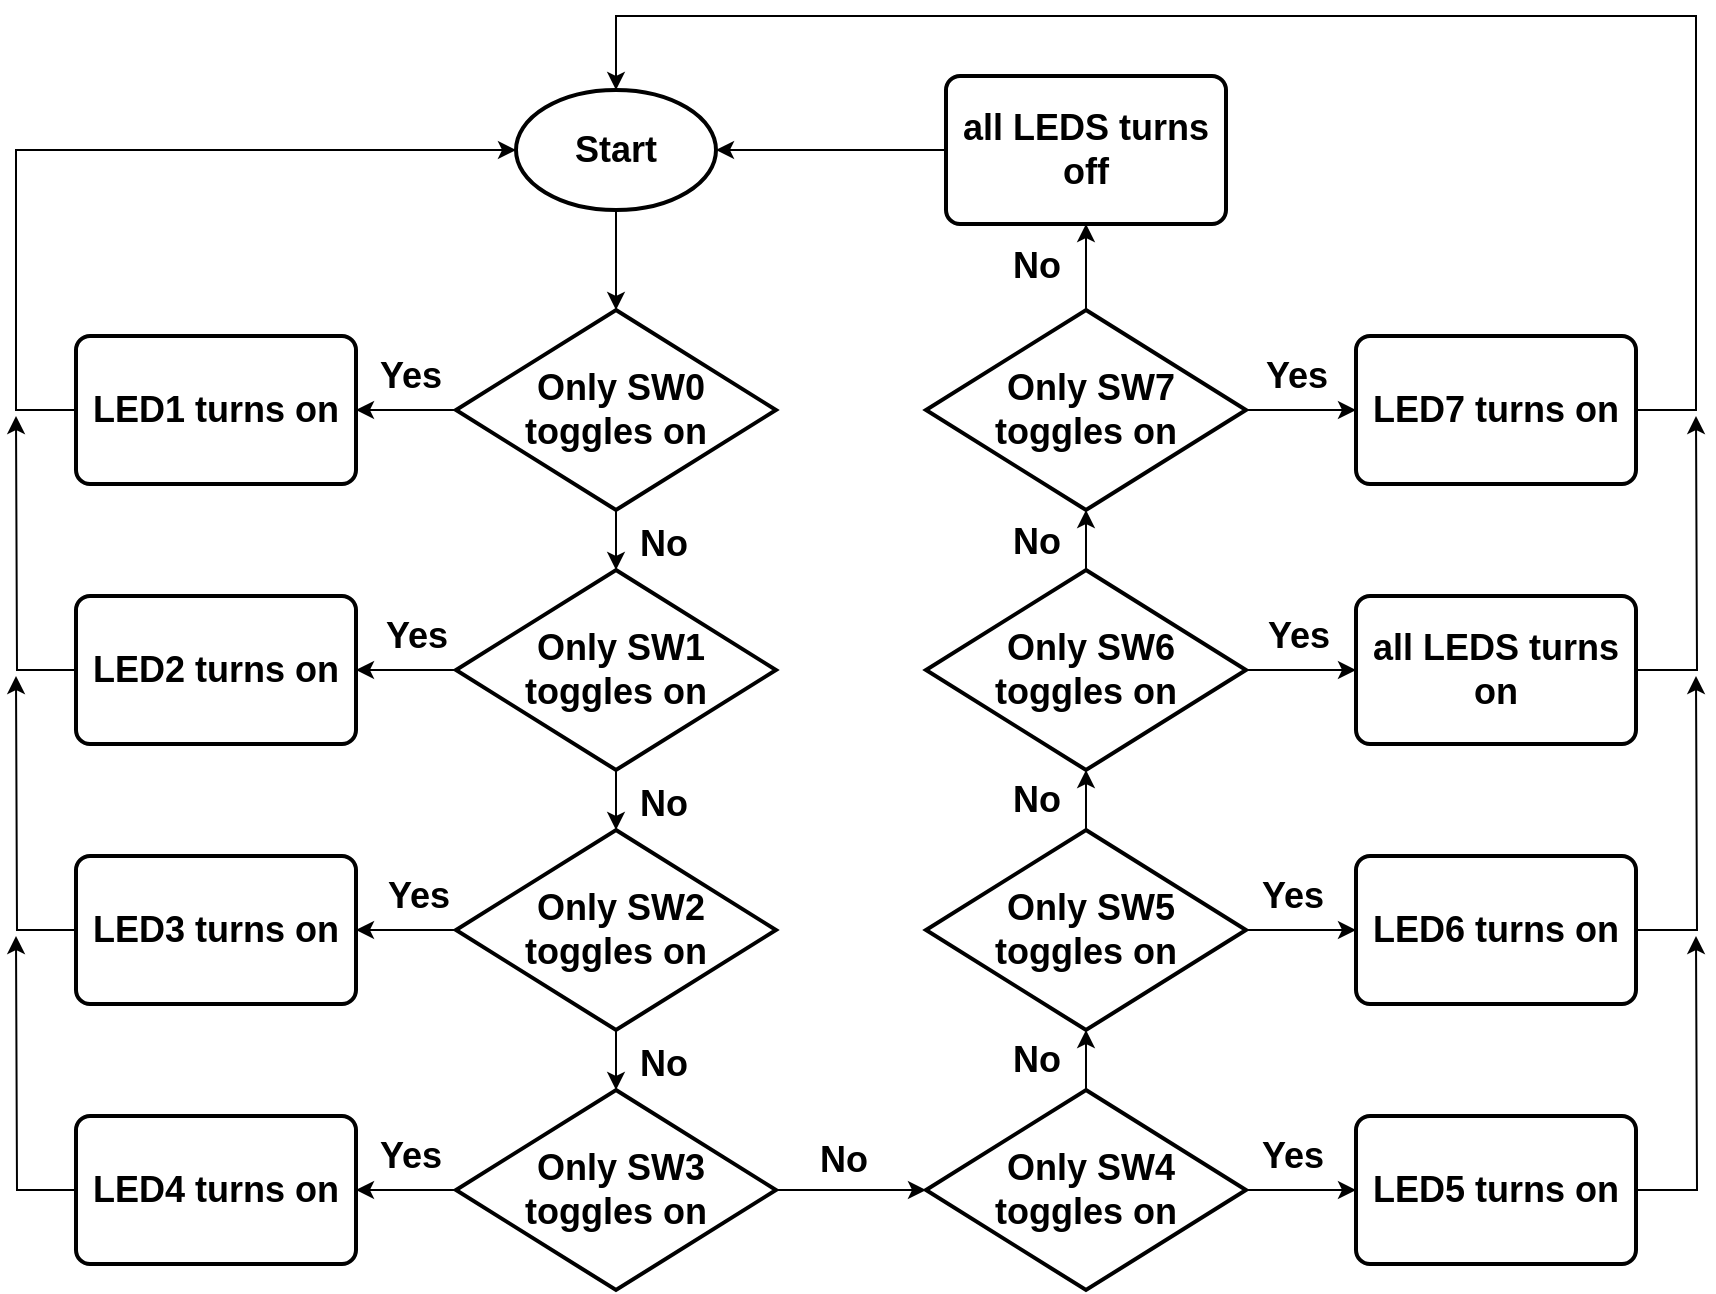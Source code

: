 <mxfile version="24.3.1" type="github" pages="3">
  <diagram name="task1" id="zDjTS899pgeco_TXHuRO">
    <mxGraphModel dx="2163" dy="653" grid="1" gridSize="10" guides="1" tooltips="1" connect="1" arrows="1" fold="1" page="1" pageScale="1" pageWidth="850" pageHeight="1100" math="0" shadow="0">
      <root>
        <mxCell id="0" />
        <mxCell id="1" parent="0" />
        <mxCell id="hwUipfqgp1SF-haNEHzJ-39" value="" style="rounded=0;orthogonalLoop=1;jettySize=auto;html=1;entryX=0.5;entryY=0;entryDx=0;entryDy=0;entryPerimeter=0;exitX=0.5;exitY=1;exitDx=0;exitDy=0;exitPerimeter=0;" parent="1" source="hwUipfqgp1SF-haNEHzJ-1" target="hwUipfqgp1SF-haNEHzJ-2" edge="1">
          <mxGeometry relative="1" as="geometry" />
        </mxCell>
        <mxCell id="hwUipfqgp1SF-haNEHzJ-1" value="&lt;b&gt;&lt;font style=&quot;font-size: 18px;&quot;&gt;&amp;nbsp;Only SW0 toggles on&lt;/font&gt;&lt;/b&gt;" style="strokeWidth=2;html=1;shape=mxgraph.flowchart.decision;whiteSpace=wrap;" parent="1" vertex="1">
          <mxGeometry x="222" y="160" width="160" height="100" as="geometry" />
        </mxCell>
        <mxCell id="hwUipfqgp1SF-haNEHzJ-41" value="" style="rounded=0;orthogonalLoop=1;jettySize=auto;html=1;entryX=0.5;entryY=0;entryDx=0;entryDy=0;entryPerimeter=0;exitX=0.5;exitY=1;exitDx=0;exitDy=0;exitPerimeter=0;" parent="1" source="hwUipfqgp1SF-haNEHzJ-2" target="hwUipfqgp1SF-haNEHzJ-3" edge="1">
          <mxGeometry relative="1" as="geometry" />
        </mxCell>
        <mxCell id="hwUipfqgp1SF-haNEHzJ-2" value="&lt;b&gt;&lt;font style=&quot;font-size: 18px;&quot;&gt;&amp;nbsp;Only SW1 toggles on&lt;/font&gt;&lt;/b&gt;" style="strokeWidth=2;html=1;shape=mxgraph.flowchart.decision;whiteSpace=wrap;" parent="1" vertex="1">
          <mxGeometry x="222" y="290" width="160" height="100" as="geometry" />
        </mxCell>
        <mxCell id="hwUipfqgp1SF-haNEHzJ-42" value="" style="rounded=0;orthogonalLoop=1;jettySize=auto;html=1;exitX=0.5;exitY=1;exitDx=0;exitDy=0;exitPerimeter=0;entryX=0.5;entryY=0;entryDx=0;entryDy=0;entryPerimeter=0;" parent="1" source="hwUipfqgp1SF-haNEHzJ-3" target="hwUipfqgp1SF-haNEHzJ-4" edge="1">
          <mxGeometry relative="1" as="geometry">
            <mxPoint x="332" y="534" as="sourcePoint" />
          </mxGeometry>
        </mxCell>
        <mxCell id="hwUipfqgp1SF-haNEHzJ-3" value="&lt;b&gt;&lt;font style=&quot;font-size: 18px;&quot;&gt;&amp;nbsp;Only SW2 toggles on&lt;/font&gt;&lt;/b&gt;" style="strokeWidth=2;html=1;shape=mxgraph.flowchart.decision;whiteSpace=wrap;" parent="1" vertex="1">
          <mxGeometry x="222" y="420" width="160" height="100" as="geometry" />
        </mxCell>
        <mxCell id="hwUipfqgp1SF-haNEHzJ-4" value="&lt;b&gt;&lt;font style=&quot;font-size: 18px;&quot;&gt;&amp;nbsp;Only SW3 toggles on&lt;/font&gt;&lt;/b&gt;" style="strokeWidth=2;html=1;shape=mxgraph.flowchart.decision;whiteSpace=wrap;" parent="1" vertex="1">
          <mxGeometry x="222" y="550" width="160" height="100" as="geometry" />
        </mxCell>
        <mxCell id="hwUipfqgp1SF-haNEHzJ-5" value="&lt;b&gt;&lt;font style=&quot;font-size: 18px;&quot;&gt;&amp;nbsp;Only SW4 toggles on&lt;/font&gt;&lt;/b&gt;" style="strokeWidth=2;html=1;shape=mxgraph.flowchart.decision;whiteSpace=wrap;" parent="1" vertex="1">
          <mxGeometry x="457" y="550" width="160" height="100" as="geometry" />
        </mxCell>
        <mxCell id="hwUipfqgp1SF-haNEHzJ-7" value="&lt;b&gt;&lt;font style=&quot;font-size: 18px;&quot;&gt;&amp;nbsp;Only SW6 toggles on&lt;/font&gt;&lt;/b&gt;" style="strokeWidth=2;html=1;shape=mxgraph.flowchart.decision;whiteSpace=wrap;" parent="1" vertex="1">
          <mxGeometry x="457" y="290" width="160" height="100" as="geometry" />
        </mxCell>
        <mxCell id="hwUipfqgp1SF-haNEHzJ-13" value="&lt;font style=&quot;font-size: 18px;&quot;&gt;&lt;b&gt;LED1 turns on&lt;/b&gt;&lt;/font&gt;" style="rounded=1;whiteSpace=wrap;html=1;absoluteArcSize=1;arcSize=14;strokeWidth=2;" parent="1" vertex="1">
          <mxGeometry x="32" y="173" width="140" height="74" as="geometry" />
        </mxCell>
        <mxCell id="hwUipfqgp1SF-haNEHzJ-14" value="&lt;font style=&quot;font-size: 18px;&quot;&gt;&lt;b&gt;LED2 turns on&lt;/b&gt;&lt;/font&gt;" style="rounded=1;whiteSpace=wrap;html=1;absoluteArcSize=1;arcSize=14;strokeWidth=2;" parent="1" vertex="1">
          <mxGeometry x="32" y="303" width="140" height="74" as="geometry" />
        </mxCell>
        <mxCell id="hwUipfqgp1SF-haNEHzJ-15" value="&lt;font style=&quot;font-size: 18px;&quot;&gt;&lt;b&gt;LED3 turns on&lt;/b&gt;&lt;/font&gt;" style="rounded=1;whiteSpace=wrap;html=1;absoluteArcSize=1;arcSize=14;strokeWidth=2;" parent="1" vertex="1">
          <mxGeometry x="32" y="433" width="140" height="74" as="geometry" />
        </mxCell>
        <mxCell id="hwUipfqgp1SF-haNEHzJ-16" value="&lt;font style=&quot;font-size: 18px;&quot;&gt;&lt;b&gt;LED4 turns on&lt;/b&gt;&lt;/font&gt;" style="rounded=1;whiteSpace=wrap;html=1;absoluteArcSize=1;arcSize=14;strokeWidth=2;" parent="1" vertex="1">
          <mxGeometry x="32" y="563" width="140" height="74" as="geometry" />
        </mxCell>
        <mxCell id="hwUipfqgp1SF-haNEHzJ-17" value="&lt;font style=&quot;font-size: 18px;&quot;&gt;&lt;b&gt;LED5 turns on&lt;/b&gt;&lt;/font&gt;" style="rounded=1;whiteSpace=wrap;html=1;absoluteArcSize=1;arcSize=14;strokeWidth=2;" parent="1" vertex="1">
          <mxGeometry x="672" y="563" width="140" height="74" as="geometry" />
        </mxCell>
        <mxCell id="hwUipfqgp1SF-haNEHzJ-18" value="&lt;font style=&quot;font-size: 18px;&quot;&gt;&lt;b&gt;LED6 turns on&lt;/b&gt;&lt;/font&gt;" style="rounded=1;whiteSpace=wrap;html=1;absoluteArcSize=1;arcSize=14;strokeWidth=2;" parent="1" vertex="1">
          <mxGeometry x="672" y="433" width="140" height="74" as="geometry" />
        </mxCell>
        <mxCell id="hwUipfqgp1SF-haNEHzJ-19" value="&lt;font style=&quot;font-size: 18px;&quot;&gt;&lt;b&gt;LED7 turns on&lt;/b&gt;&lt;/font&gt;" style="rounded=1;whiteSpace=wrap;html=1;absoluteArcSize=1;arcSize=14;strokeWidth=2;" parent="1" vertex="1">
          <mxGeometry x="672" y="173" width="140" height="74" as="geometry" />
        </mxCell>
        <mxCell id="hwUipfqgp1SF-haNEHzJ-20" value="&lt;font style=&quot;font-size: 18px;&quot;&gt;&lt;b&gt;all LEDS turns on&lt;/b&gt;&lt;/font&gt;" style="rounded=1;whiteSpace=wrap;html=1;absoluteArcSize=1;arcSize=14;strokeWidth=2;" parent="1" vertex="1">
          <mxGeometry x="672" y="303" width="140" height="74" as="geometry" />
        </mxCell>
        <mxCell id="hwUipfqgp1SF-haNEHzJ-21" value="&lt;font style=&quot;font-size: 18px;&quot;&gt;&lt;b&gt;all LEDS turns off&lt;/b&gt;&lt;/font&gt;" style="rounded=1;whiteSpace=wrap;html=1;absoluteArcSize=1;arcSize=14;strokeWidth=2;" parent="1" vertex="1">
          <mxGeometry x="467" y="43" width="140" height="74" as="geometry" />
        </mxCell>
        <mxCell id="hwUipfqgp1SF-haNEHzJ-23" value="&lt;b&gt;&lt;font style=&quot;font-size: 18px;&quot;&gt;Start&lt;/font&gt;&lt;/b&gt;" style="strokeWidth=2;html=1;shape=mxgraph.flowchart.start_1;whiteSpace=wrap;" parent="1" vertex="1">
          <mxGeometry x="252" y="50" width="100" height="60" as="geometry" />
        </mxCell>
        <mxCell id="hwUipfqgp1SF-haNEHzJ-51" value="&lt;b style=&quot;forced-color-adjust: none; color: rgb(0, 0, 0); font-family: Helvetica; font-size: 18px; font-style: normal; font-variant-ligatures: normal; font-variant-caps: normal; letter-spacing: normal; orphans: 2; text-align: center; text-indent: 0px; text-transform: none; widows: 2; word-spacing: 0px; -webkit-text-stroke-width: 0px; white-space: nowrap; background-color: rgb(255, 255, 255); text-decoration-thickness: initial; text-decoration-style: initial; text-decoration-color: initial;&quot;&gt;No&lt;/b&gt;" style="text;whiteSpace=wrap;html=1;" parent="1" vertex="1">
          <mxGeometry x="402" y="568" width="30" height="30" as="geometry" />
        </mxCell>
        <mxCell id="hwUipfqgp1SF-haNEHzJ-52" value="&lt;b style=&quot;forced-color-adjust: none; color: rgb(0, 0, 0); font-family: Helvetica; font-size: 18px; font-style: normal; font-variant-ligatures: normal; font-variant-caps: normal; letter-spacing: normal; orphans: 2; text-align: center; text-indent: 0px; text-transform: none; widows: 2; word-spacing: 0px; -webkit-text-stroke-width: 0px; white-space: nowrap; background-color: rgb(255, 255, 255); text-decoration-thickness: initial; text-decoration-style: initial; text-decoration-color: initial;&quot;&gt;No&lt;/b&gt;" style="text;whiteSpace=wrap;html=1;" parent="1" vertex="1">
          <mxGeometry x="312" y="520" width="30" height="30" as="geometry" />
        </mxCell>
        <mxCell id="hwUipfqgp1SF-haNEHzJ-53" value="&lt;b style=&quot;forced-color-adjust: none; color: rgb(0, 0, 0); font-family: Helvetica; font-size: 18px; font-style: normal; font-variant-ligatures: normal; font-variant-caps: normal; letter-spacing: normal; orphans: 2; text-align: center; text-indent: 0px; text-transform: none; widows: 2; word-spacing: 0px; -webkit-text-stroke-width: 0px; white-space: nowrap; background-color: rgb(255, 255, 255); text-decoration-thickness: initial; text-decoration-style: initial; text-decoration-color: initial;&quot;&gt;No&lt;/b&gt;" style="text;whiteSpace=wrap;html=1;" parent="1" vertex="1">
          <mxGeometry x="312" y="390" width="30" height="30" as="geometry" />
        </mxCell>
        <mxCell id="hwUipfqgp1SF-haNEHzJ-54" value="&lt;b style=&quot;forced-color-adjust: none; color: rgb(0, 0, 0); font-family: Helvetica; font-size: 18px; font-style: normal; font-variant-ligatures: normal; font-variant-caps: normal; letter-spacing: normal; orphans: 2; text-align: center; text-indent: 0px; text-transform: none; widows: 2; word-spacing: 0px; -webkit-text-stroke-width: 0px; white-space: nowrap; background-color: rgb(255, 255, 255); text-decoration-thickness: initial; text-decoration-style: initial; text-decoration-color: initial;&quot;&gt;No&lt;/b&gt;" style="text;whiteSpace=wrap;html=1;" parent="1" vertex="1">
          <mxGeometry x="312" y="260" width="30" height="30" as="geometry" />
        </mxCell>
        <mxCell id="hwUipfqgp1SF-haNEHzJ-6" value="&lt;b&gt;&lt;font style=&quot;font-size: 18px;&quot;&gt;&amp;nbsp;Only SW5 toggles on&lt;/font&gt;&lt;/b&gt;" style="strokeWidth=2;html=1;shape=mxgraph.flowchart.decision;whiteSpace=wrap;" parent="1" vertex="1">
          <mxGeometry x="457" y="420" width="160" height="100" as="geometry" />
        </mxCell>
        <mxCell id="hwUipfqgp1SF-haNEHzJ-8" value="&lt;b&gt;&lt;font style=&quot;font-size: 18px;&quot;&gt;&amp;nbsp;Only SW7 toggles on&lt;/font&gt;&lt;/b&gt;" style="strokeWidth=2;html=1;shape=mxgraph.flowchart.decision;whiteSpace=wrap;" parent="1" vertex="1">
          <mxGeometry x="457" y="160" width="160" height="100" as="geometry" />
        </mxCell>
        <mxCell id="C5vwoiAINorlcNLOJu8S-5" value="" style="endArrow=classic;html=1;rounded=0;exitX=1;exitY=0.5;exitDx=0;exitDy=0;exitPerimeter=0;entryX=0;entryY=0.5;entryDx=0;entryDy=0;entryPerimeter=0;" edge="1" parent="1" source="hwUipfqgp1SF-haNEHzJ-4" target="hwUipfqgp1SF-haNEHzJ-5">
          <mxGeometry width="50" height="50" relative="1" as="geometry">
            <mxPoint x="312" y="393" as="sourcePoint" />
            <mxPoint x="362" y="343" as="targetPoint" />
          </mxGeometry>
        </mxCell>
        <mxCell id="C5vwoiAINorlcNLOJu8S-6" value="" style="endArrow=classic;html=1;rounded=0;entryX=1;entryY=0.5;entryDx=0;entryDy=0;exitX=0;exitY=0.5;exitDx=0;exitDy=0;exitPerimeter=0;" edge="1" parent="1" source="hwUipfqgp1SF-haNEHzJ-1" target="hwUipfqgp1SF-haNEHzJ-13">
          <mxGeometry width="50" height="50" relative="1" as="geometry">
            <mxPoint x="312" y="363" as="sourcePoint" />
            <mxPoint x="362" y="313" as="targetPoint" />
          </mxGeometry>
        </mxCell>
        <mxCell id="C5vwoiAINorlcNLOJu8S-7" value="&lt;b&gt;&lt;font style=&quot;font-size: 18px;&quot;&gt;Yes&lt;/font&gt;&lt;/b&gt;" style="edgeLabel;html=1;align=center;verticalAlign=middle;resizable=0;points=[];" vertex="1" connectable="0" parent="C5vwoiAINorlcNLOJu8S-6">
          <mxGeometry x="0.04" y="1" relative="1" as="geometry">
            <mxPoint x="3" y="-18" as="offset" />
          </mxGeometry>
        </mxCell>
        <mxCell id="C5vwoiAINorlcNLOJu8S-8" value="" style="endArrow=classic;html=1;rounded=0;entryX=1;entryY=0.5;entryDx=0;entryDy=0;exitX=0;exitY=0.5;exitDx=0;exitDy=0;exitPerimeter=0;" edge="1" parent="1" source="hwUipfqgp1SF-haNEHzJ-2" target="hwUipfqgp1SF-haNEHzJ-14">
          <mxGeometry width="50" height="50" relative="1" as="geometry">
            <mxPoint x="312" y="363" as="sourcePoint" />
            <mxPoint x="362" y="313" as="targetPoint" />
          </mxGeometry>
        </mxCell>
        <mxCell id="C5vwoiAINorlcNLOJu8S-10" value="&lt;b&gt;&lt;font style=&quot;font-size: 18px;&quot;&gt;Yes&lt;/font&gt;&lt;/b&gt;" style="edgeLabel;html=1;align=center;verticalAlign=middle;resizable=0;points=[];" vertex="1" connectable="0" parent="C5vwoiAINorlcNLOJu8S-8">
          <mxGeometry x="-0.36" y="-3" relative="1" as="geometry">
            <mxPoint x="-4" y="-14" as="offset" />
          </mxGeometry>
        </mxCell>
        <mxCell id="C5vwoiAINorlcNLOJu8S-11" value="" style="endArrow=classic;html=1;rounded=0;exitX=0;exitY=0.5;exitDx=0;exitDy=0;exitPerimeter=0;entryX=1;entryY=0.5;entryDx=0;entryDy=0;" edge="1" parent="1" source="hwUipfqgp1SF-haNEHzJ-3" target="hwUipfqgp1SF-haNEHzJ-15">
          <mxGeometry width="50" height="50" relative="1" as="geometry">
            <mxPoint x="312" y="353" as="sourcePoint" />
            <mxPoint x="362" y="303" as="targetPoint" />
          </mxGeometry>
        </mxCell>
        <mxCell id="C5vwoiAINorlcNLOJu8S-12" value="&lt;b&gt;&lt;font style=&quot;font-size: 18px;&quot;&gt;Yes&lt;/font&gt;&lt;/b&gt;" style="edgeLabel;html=1;align=center;verticalAlign=middle;resizable=0;points=[];" vertex="1" connectable="0" parent="C5vwoiAINorlcNLOJu8S-11">
          <mxGeometry x="-0.06" y="-2" relative="1" as="geometry">
            <mxPoint x="4" y="-15" as="offset" />
          </mxGeometry>
        </mxCell>
        <mxCell id="C5vwoiAINorlcNLOJu8S-13" value="" style="endArrow=classic;html=1;rounded=0;exitX=0;exitY=0.5;exitDx=0;exitDy=0;exitPerimeter=0;entryX=1;entryY=0.5;entryDx=0;entryDy=0;" edge="1" parent="1" source="hwUipfqgp1SF-haNEHzJ-4" target="hwUipfqgp1SF-haNEHzJ-16">
          <mxGeometry width="50" height="50" relative="1" as="geometry">
            <mxPoint x="312" y="403" as="sourcePoint" />
            <mxPoint x="362" y="353" as="targetPoint" />
          </mxGeometry>
        </mxCell>
        <mxCell id="C5vwoiAINorlcNLOJu8S-14" value="&lt;b&gt;&lt;font style=&quot;font-size: 18px;&quot;&gt;Yes&lt;/font&gt;&lt;/b&gt;" style="edgeLabel;html=1;align=center;verticalAlign=middle;resizable=0;points=[];" vertex="1" connectable="0" parent="C5vwoiAINorlcNLOJu8S-13">
          <mxGeometry x="0.14" y="-1" relative="1" as="geometry">
            <mxPoint x="5" y="-16" as="offset" />
          </mxGeometry>
        </mxCell>
        <mxCell id="C5vwoiAINorlcNLOJu8S-15" value="" style="endArrow=classic;html=1;rounded=0;exitX=0.5;exitY=0;exitDx=0;exitDy=0;exitPerimeter=0;entryX=0.5;entryY=1;entryDx=0;entryDy=0;entryPerimeter=0;" edge="1" parent="1" source="hwUipfqgp1SF-haNEHzJ-5" target="hwUipfqgp1SF-haNEHzJ-6">
          <mxGeometry width="50" height="50" relative="1" as="geometry">
            <mxPoint x="422" y="403" as="sourcePoint" />
            <mxPoint x="362" y="343" as="targetPoint" />
          </mxGeometry>
        </mxCell>
        <mxCell id="C5vwoiAINorlcNLOJu8S-16" value="&lt;b&gt;&lt;font style=&quot;font-size: 18px;&quot;&gt;No&lt;/font&gt;&lt;/b&gt;" style="edgeLabel;html=1;align=center;verticalAlign=middle;resizable=0;points=[];" vertex="1" connectable="0" parent="C5vwoiAINorlcNLOJu8S-15">
          <mxGeometry x="-0.267" y="-1" relative="1" as="geometry">
            <mxPoint x="-26" y="-4" as="offset" />
          </mxGeometry>
        </mxCell>
        <mxCell id="C5vwoiAINorlcNLOJu8S-17" value="" style="endArrow=classic;html=1;rounded=0;exitX=0.5;exitY=0;exitDx=0;exitDy=0;exitPerimeter=0;entryX=0.5;entryY=1;entryDx=0;entryDy=0;entryPerimeter=0;" edge="1" parent="1" source="hwUipfqgp1SF-haNEHzJ-6" target="hwUipfqgp1SF-haNEHzJ-7">
          <mxGeometry width="50" height="50" relative="1" as="geometry">
            <mxPoint x="312" y="393" as="sourcePoint" />
            <mxPoint x="362" y="343" as="targetPoint" />
          </mxGeometry>
        </mxCell>
        <mxCell id="C5vwoiAINorlcNLOJu8S-19" value="&lt;b&gt;&lt;font style=&quot;font-size: 18px;&quot;&gt;No&lt;/font&gt;&lt;/b&gt;" style="edgeLabel;html=1;align=center;verticalAlign=middle;resizable=0;points=[];" vertex="1" connectable="0" parent="C5vwoiAINorlcNLOJu8S-17">
          <mxGeometry x="-0.083" relative="1" as="geometry">
            <mxPoint x="-25" y="-1" as="offset" />
          </mxGeometry>
        </mxCell>
        <mxCell id="C5vwoiAINorlcNLOJu8S-20" value="" style="endArrow=classic;html=1;rounded=0;entryX=0.5;entryY=1;entryDx=0;entryDy=0;entryPerimeter=0;exitX=0.5;exitY=0;exitDx=0;exitDy=0;exitPerimeter=0;" edge="1" parent="1" source="hwUipfqgp1SF-haNEHzJ-7" target="hwUipfqgp1SF-haNEHzJ-8">
          <mxGeometry width="50" height="50" relative="1" as="geometry">
            <mxPoint x="312" y="383" as="sourcePoint" />
            <mxPoint x="362" y="333" as="targetPoint" />
          </mxGeometry>
        </mxCell>
        <mxCell id="C5vwoiAINorlcNLOJu8S-21" value="&lt;b&gt;&lt;font style=&quot;font-size: 18px;&quot;&gt;No&lt;/font&gt;&lt;/b&gt;" style="edgeLabel;html=1;align=center;verticalAlign=middle;resizable=0;points=[];" vertex="1" connectable="0" parent="C5vwoiAINorlcNLOJu8S-20">
          <mxGeometry x="0.183" y="1" relative="1" as="geometry">
            <mxPoint x="-24" y="3" as="offset" />
          </mxGeometry>
        </mxCell>
        <mxCell id="C5vwoiAINorlcNLOJu8S-22" value="" style="endArrow=classic;html=1;rounded=0;exitX=1;exitY=0.5;exitDx=0;exitDy=0;exitPerimeter=0;entryX=0;entryY=0.5;entryDx=0;entryDy=0;" edge="1" parent="1" source="hwUipfqgp1SF-haNEHzJ-5" target="hwUipfqgp1SF-haNEHzJ-17">
          <mxGeometry width="50" height="50" relative="1" as="geometry">
            <mxPoint x="312" y="383" as="sourcePoint" />
            <mxPoint x="362" y="333" as="targetPoint" />
          </mxGeometry>
        </mxCell>
        <mxCell id="C5vwoiAINorlcNLOJu8S-23" value="&lt;b&gt;&lt;font style=&quot;font-size: 18px;&quot;&gt;Yes&lt;/font&gt;&lt;/b&gt;" style="edgeLabel;html=1;align=center;verticalAlign=middle;resizable=0;points=[];" vertex="1" connectable="0" parent="C5vwoiAINorlcNLOJu8S-22">
          <mxGeometry x="0.1" y="4" relative="1" as="geometry">
            <mxPoint x="-8" y="-13" as="offset" />
          </mxGeometry>
        </mxCell>
        <mxCell id="C5vwoiAINorlcNLOJu8S-24" value="" style="endArrow=classic;html=1;rounded=0;exitX=1;exitY=0.5;exitDx=0;exitDy=0;exitPerimeter=0;entryX=0;entryY=0.5;entryDx=0;entryDy=0;" edge="1" parent="1" source="hwUipfqgp1SF-haNEHzJ-6" target="hwUipfqgp1SF-haNEHzJ-18">
          <mxGeometry width="50" height="50" relative="1" as="geometry">
            <mxPoint x="312" y="373" as="sourcePoint" />
            <mxPoint x="362" y="323" as="targetPoint" />
          </mxGeometry>
        </mxCell>
        <mxCell id="C5vwoiAINorlcNLOJu8S-25" value="&lt;b&gt;&lt;font style=&quot;font-size: 18px;&quot;&gt;Yes&lt;/font&gt;&lt;/b&gt;" style="edgeLabel;html=1;align=center;verticalAlign=middle;resizable=0;points=[];" vertex="1" connectable="0" parent="C5vwoiAINorlcNLOJu8S-24">
          <mxGeometry x="-0.173" y="-3" relative="1" as="geometry">
            <mxPoint y="-20" as="offset" />
          </mxGeometry>
        </mxCell>
        <mxCell id="C5vwoiAINorlcNLOJu8S-27" value="" style="endArrow=classic;html=1;rounded=0;exitX=1;exitY=0.5;exitDx=0;exitDy=0;exitPerimeter=0;entryX=0;entryY=0.5;entryDx=0;entryDy=0;" edge="1" parent="1" source="hwUipfqgp1SF-haNEHzJ-7" target="hwUipfqgp1SF-haNEHzJ-20">
          <mxGeometry width="50" height="50" relative="1" as="geometry">
            <mxPoint x="312" y="373" as="sourcePoint" />
            <mxPoint x="362" y="323" as="targetPoint" />
          </mxGeometry>
        </mxCell>
        <mxCell id="C5vwoiAINorlcNLOJu8S-28" value="&lt;b&gt;&lt;font style=&quot;font-size: 18px;&quot;&gt;Yes&lt;/font&gt;&lt;/b&gt;" style="edgeLabel;html=1;align=center;verticalAlign=middle;resizable=0;points=[];" vertex="1" connectable="0" parent="C5vwoiAINorlcNLOJu8S-27">
          <mxGeometry x="-0.036" y="1" relative="1" as="geometry">
            <mxPoint x="-1" y="-16" as="offset" />
          </mxGeometry>
        </mxCell>
        <mxCell id="C5vwoiAINorlcNLOJu8S-29" value="" style="endArrow=classic;html=1;rounded=0;exitX=1;exitY=0.5;exitDx=0;exitDy=0;exitPerimeter=0;entryX=0;entryY=0.5;entryDx=0;entryDy=0;" edge="1" parent="1" source="hwUipfqgp1SF-haNEHzJ-8" target="hwUipfqgp1SF-haNEHzJ-19">
          <mxGeometry width="50" height="50" relative="1" as="geometry">
            <mxPoint x="312" y="363" as="sourcePoint" />
            <mxPoint x="362" y="313" as="targetPoint" />
          </mxGeometry>
        </mxCell>
        <mxCell id="C5vwoiAINorlcNLOJu8S-30" value="&lt;b&gt;&lt;font style=&quot;font-size: 18px;&quot;&gt;Yes&lt;/font&gt;&lt;/b&gt;" style="edgeLabel;html=1;align=center;verticalAlign=middle;resizable=0;points=[];" vertex="1" connectable="0" parent="C5vwoiAINorlcNLOJu8S-29">
          <mxGeometry x="0.054" y="-4" relative="1" as="geometry">
            <mxPoint x="-4" y="-21" as="offset" />
          </mxGeometry>
        </mxCell>
        <mxCell id="C5vwoiAINorlcNLOJu8S-31" value="" style="endArrow=classic;html=1;rounded=0;entryX=0.5;entryY=1;entryDx=0;entryDy=0;exitX=0.5;exitY=0;exitDx=0;exitDy=0;exitPerimeter=0;" edge="1" parent="1" source="hwUipfqgp1SF-haNEHzJ-8" target="hwUipfqgp1SF-haNEHzJ-21">
          <mxGeometry width="50" height="50" relative="1" as="geometry">
            <mxPoint x="312" y="363" as="sourcePoint" />
            <mxPoint x="362" y="313" as="targetPoint" />
          </mxGeometry>
        </mxCell>
        <mxCell id="XqoWGij74FyU6k6ywCr4-1" value="&lt;b&gt;&lt;font style=&quot;font-size: 18px;&quot;&gt;No&lt;/font&gt;&lt;/b&gt;" style="edgeLabel;html=1;align=center;verticalAlign=middle;resizable=0;points=[];" vertex="1" connectable="0" parent="C5vwoiAINorlcNLOJu8S-31">
          <mxGeometry x="0.023" y="3" relative="1" as="geometry">
            <mxPoint x="-22" as="offset" />
          </mxGeometry>
        </mxCell>
        <mxCell id="C5vwoiAINorlcNLOJu8S-32" value="" style="endArrow=classic;html=1;rounded=0;exitX=0.5;exitY=1;exitDx=0;exitDy=0;exitPerimeter=0;entryX=0.5;entryY=0;entryDx=0;entryDy=0;entryPerimeter=0;" edge="1" parent="1" source="hwUipfqgp1SF-haNEHzJ-23" target="hwUipfqgp1SF-haNEHzJ-1">
          <mxGeometry width="50" height="50" relative="1" as="geometry">
            <mxPoint x="312" y="333" as="sourcePoint" />
            <mxPoint x="362" y="283" as="targetPoint" />
          </mxGeometry>
        </mxCell>
        <mxCell id="C5vwoiAINorlcNLOJu8S-33" value="" style="endArrow=classic;html=1;rounded=0;entryX=1;entryY=0.5;entryDx=0;entryDy=0;entryPerimeter=0;exitX=0;exitY=0.5;exitDx=0;exitDy=0;" edge="1" parent="1" source="hwUipfqgp1SF-haNEHzJ-21" target="hwUipfqgp1SF-haNEHzJ-23">
          <mxGeometry width="50" height="50" relative="1" as="geometry">
            <mxPoint x="312" y="333" as="sourcePoint" />
            <mxPoint x="362" y="283" as="targetPoint" />
          </mxGeometry>
        </mxCell>
        <mxCell id="C5vwoiAINorlcNLOJu8S-34" value="" style="endArrow=classic;html=1;rounded=0;entryX=0;entryY=0.5;entryDx=0;entryDy=0;entryPerimeter=0;exitX=0;exitY=0.5;exitDx=0;exitDy=0;edgeStyle=orthogonalEdgeStyle;" edge="1" parent="1" source="hwUipfqgp1SF-haNEHzJ-13" target="hwUipfqgp1SF-haNEHzJ-23">
          <mxGeometry width="50" height="50" relative="1" as="geometry">
            <mxPoint x="312" y="333" as="sourcePoint" />
            <mxPoint x="362" y="283" as="targetPoint" />
            <Array as="points">
              <mxPoint x="2" y="210" />
              <mxPoint x="2" y="80" />
            </Array>
          </mxGeometry>
        </mxCell>
        <mxCell id="C5vwoiAINorlcNLOJu8S-35" value="" style="endArrow=classic;html=1;rounded=0;exitX=0;exitY=0.5;exitDx=0;exitDy=0;edgeStyle=orthogonalEdgeStyle;" edge="1" parent="1" source="hwUipfqgp1SF-haNEHzJ-14">
          <mxGeometry width="50" height="50" relative="1" as="geometry">
            <mxPoint x="312" y="333" as="sourcePoint" />
            <mxPoint x="2" y="213" as="targetPoint" />
          </mxGeometry>
        </mxCell>
        <mxCell id="C5vwoiAINorlcNLOJu8S-36" value="" style="endArrow=classic;html=1;rounded=0;exitX=0;exitY=0.5;exitDx=0;exitDy=0;edgeStyle=orthogonalEdgeStyle;" edge="1" parent="1" source="hwUipfqgp1SF-haNEHzJ-15">
          <mxGeometry width="50" height="50" relative="1" as="geometry">
            <mxPoint x="312" y="333" as="sourcePoint" />
            <mxPoint x="2" y="343" as="targetPoint" />
          </mxGeometry>
        </mxCell>
        <mxCell id="C5vwoiAINorlcNLOJu8S-37" value="" style="endArrow=classic;html=1;rounded=0;exitX=0;exitY=0.5;exitDx=0;exitDy=0;edgeStyle=orthogonalEdgeStyle;" edge="1" parent="1" source="hwUipfqgp1SF-haNEHzJ-16">
          <mxGeometry width="50" height="50" relative="1" as="geometry">
            <mxPoint x="312" y="333" as="sourcePoint" />
            <mxPoint x="2" y="473" as="targetPoint" />
          </mxGeometry>
        </mxCell>
        <mxCell id="C5vwoiAINorlcNLOJu8S-38" value="" style="endArrow=classic;html=1;rounded=0;exitX=1;exitY=0.5;exitDx=0;exitDy=0;entryX=0.5;entryY=0;entryDx=0;entryDy=0;entryPerimeter=0;edgeStyle=orthogonalEdgeStyle;" edge="1" parent="1" source="hwUipfqgp1SF-haNEHzJ-19" target="hwUipfqgp1SF-haNEHzJ-23">
          <mxGeometry width="50" height="50" relative="1" as="geometry">
            <mxPoint x="672" y="173" as="sourcePoint" />
            <mxPoint x="722" y="123" as="targetPoint" />
            <Array as="points">
              <mxPoint x="842" y="210" />
              <mxPoint x="842" y="13" />
              <mxPoint x="302" y="13" />
            </Array>
          </mxGeometry>
        </mxCell>
        <mxCell id="C5vwoiAINorlcNLOJu8S-39" value="" style="endArrow=classic;html=1;rounded=0;exitX=1;exitY=0.5;exitDx=0;exitDy=0;edgeStyle=orthogonalEdgeStyle;" edge="1" parent="1" source="hwUipfqgp1SF-haNEHzJ-20">
          <mxGeometry width="50" height="50" relative="1" as="geometry">
            <mxPoint x="312" y="393" as="sourcePoint" />
            <mxPoint x="842" y="213" as="targetPoint" />
          </mxGeometry>
        </mxCell>
        <mxCell id="C5vwoiAINorlcNLOJu8S-40" value="" style="endArrow=classic;html=1;rounded=0;exitX=1;exitY=0.5;exitDx=0;exitDy=0;edgeStyle=orthogonalEdgeStyle;" edge="1" parent="1" source="hwUipfqgp1SF-haNEHzJ-18">
          <mxGeometry width="50" height="50" relative="1" as="geometry">
            <mxPoint x="312" y="393" as="sourcePoint" />
            <mxPoint x="842" y="343" as="targetPoint" />
          </mxGeometry>
        </mxCell>
        <mxCell id="C5vwoiAINorlcNLOJu8S-41" value="" style="endArrow=classic;html=1;rounded=0;exitX=1;exitY=0.5;exitDx=0;exitDy=0;edgeStyle=orthogonalEdgeStyle;" edge="1" parent="1" source="hwUipfqgp1SF-haNEHzJ-17">
          <mxGeometry width="50" height="50" relative="1" as="geometry">
            <mxPoint x="312" y="393" as="sourcePoint" />
            <mxPoint x="842" y="473" as="targetPoint" />
          </mxGeometry>
        </mxCell>
      </root>
    </mxGraphModel>
  </diagram>
  <diagram id="qsf46JhxAf-56BUprhGS" name="task2">
    <mxGraphModel dx="2600" dy="870" grid="1" gridSize="10" guides="1" tooltips="1" connect="1" arrows="1" fold="1" page="1" pageScale="1" pageWidth="850" pageHeight="1100" math="0" shadow="0">
      <root>
        <mxCell id="0" />
        <mxCell id="1" parent="0" />
        <mxCell id="fOxyD7nyp7sPQDTGqQbi-1" value="" style="rounded=0;orthogonalLoop=1;jettySize=auto;html=1;entryX=1;entryY=0.5;entryDx=0;entryDy=0;exitX=0;exitY=0.5;exitDx=0;exitDy=0;exitPerimeter=0;" parent="1" source="fOxyD7nyp7sPQDTGqQbi-4" target="fOxyD7nyp7sPQDTGqQbi-26" edge="1">
          <mxGeometry relative="1" as="geometry">
            <mxPoint x="162" y="151" as="sourcePoint" />
          </mxGeometry>
        </mxCell>
        <mxCell id="fOxyD7nyp7sPQDTGqQbi-2" value="&lt;b&gt;&lt;font style=&quot;font-size: 18px;&quot;&gt;Yes&lt;/font&gt;&lt;/b&gt;" style="edgeLabel;html=1;align=center;verticalAlign=middle;resizable=0;points=[];" parent="fOxyD7nyp7sPQDTGqQbi-1" vertex="1" connectable="0">
          <mxGeometry x="-0.208" y="2" relative="1" as="geometry">
            <mxPoint x="-7" y="-14" as="offset" />
          </mxGeometry>
        </mxCell>
        <mxCell id="fOxyD7nyp7sPQDTGqQbi-3" value="" style="rounded=0;orthogonalLoop=1;jettySize=auto;html=1;entryX=0.5;entryY=0;entryDx=0;entryDy=0;entryPerimeter=0;exitX=0.5;exitY=1;exitDx=0;exitDy=0;exitPerimeter=0;" parent="1" source="fOxyD7nyp7sPQDTGqQbi-4" target="fOxyD7nyp7sPQDTGqQbi-7" edge="1">
          <mxGeometry relative="1" as="geometry" />
        </mxCell>
        <mxCell id="fOxyD7nyp7sPQDTGqQbi-4" value="&lt;b&gt;&lt;font style=&quot;font-size: 18px;&quot;&gt;&amp;nbsp;Only SW0 toggles on&lt;/font&gt;&lt;/b&gt;" style="strokeWidth=2;html=1;shape=mxgraph.flowchart.decision;whiteSpace=wrap;" parent="1" vertex="1">
          <mxGeometry x="212" y="188" width="160" height="100" as="geometry" />
        </mxCell>
        <mxCell id="fOxyD7nyp7sPQDTGqQbi-6" value="" style="rounded=0;orthogonalLoop=1;jettySize=auto;html=1;entryX=0.5;entryY=0;entryDx=0;entryDy=0;entryPerimeter=0;exitX=0.5;exitY=1;exitDx=0;exitDy=0;exitPerimeter=0;" parent="1" source="fOxyD7nyp7sPQDTGqQbi-7" target="fOxyD7nyp7sPQDTGqQbi-10" edge="1">
          <mxGeometry relative="1" as="geometry" />
        </mxCell>
        <mxCell id="fOxyD7nyp7sPQDTGqQbi-7" value="&lt;b&gt;&lt;font style=&quot;font-size: 18px;&quot;&gt;&amp;nbsp;Only SW1 toggles on&lt;/font&gt;&lt;/b&gt;" style="strokeWidth=2;html=1;shape=mxgraph.flowchart.decision;whiteSpace=wrap;" parent="1" vertex="1">
          <mxGeometry x="212" y="318" width="160" height="100" as="geometry" />
        </mxCell>
        <mxCell id="fOxyD7nyp7sPQDTGqQbi-9" value="" style="rounded=0;orthogonalLoop=1;jettySize=auto;html=1;exitX=0.5;exitY=1;exitDx=0;exitDy=0;exitPerimeter=0;entryX=0.5;entryY=0;entryDx=0;entryDy=0;entryPerimeter=0;" parent="1" source="fOxyD7nyp7sPQDTGqQbi-10" target="fOxyD7nyp7sPQDTGqQbi-13" edge="1">
          <mxGeometry relative="1" as="geometry">
            <mxPoint x="322" y="562" as="sourcePoint" />
          </mxGeometry>
        </mxCell>
        <mxCell id="fOxyD7nyp7sPQDTGqQbi-10" value="&lt;b&gt;&lt;font style=&quot;font-size: 18px;&quot;&gt;&amp;nbsp;Only SW2 toggles on&lt;/font&gt;&lt;/b&gt;" style="strokeWidth=2;html=1;shape=mxgraph.flowchart.decision;whiteSpace=wrap;" parent="1" vertex="1">
          <mxGeometry x="212" y="448" width="160" height="100" as="geometry" />
        </mxCell>
        <mxCell id="fOxyD7nyp7sPQDTGqQbi-13" value="&lt;b&gt;&lt;font style=&quot;font-size: 18px;&quot;&gt;&amp;nbsp;Only SW3 toggles on&lt;/font&gt;&lt;/b&gt;" style="strokeWidth=2;html=1;shape=mxgraph.flowchart.decision;whiteSpace=wrap;" parent="1" vertex="1">
          <mxGeometry x="212" y="578" width="160" height="100" as="geometry" />
        </mxCell>
        <mxCell id="fOxyD7nyp7sPQDTGqQbi-17" value="&lt;b&gt;&lt;font style=&quot;font-size: 18px;&quot;&gt;&amp;nbsp;Only SW4 toggles on&lt;/font&gt;&lt;/b&gt;" style="strokeWidth=2;html=1;shape=mxgraph.flowchart.decision;whiteSpace=wrap;" parent="1" vertex="1">
          <mxGeometry x="442" y="578" width="160" height="100" as="geometry" />
        </mxCell>
        <mxCell id="fOxyD7nyp7sPQDTGqQbi-20" value="&lt;b&gt;&lt;font style=&quot;font-size: 18px;&quot;&gt;&amp;nbsp;Only SW5 toggles on&lt;/font&gt;&lt;/b&gt;" style="strokeWidth=2;html=1;shape=mxgraph.flowchart.decision;whiteSpace=wrap;" parent="1" vertex="1">
          <mxGeometry x="442" y="448" width="160" height="100" as="geometry" />
        </mxCell>
        <mxCell id="fOxyD7nyp7sPQDTGqQbi-23" value="&lt;b&gt;&lt;font style=&quot;font-size: 18px;&quot;&gt;&amp;nbsp;Only SW6 toggles on&lt;/font&gt;&lt;/b&gt;" style="strokeWidth=2;html=1;shape=mxgraph.flowchart.decision;whiteSpace=wrap;" parent="1" vertex="1">
          <mxGeometry x="442" y="318" width="160" height="100" as="geometry" />
        </mxCell>
        <mxCell id="fOxyD7nyp7sPQDTGqQbi-25" value="&lt;b&gt;&lt;font style=&quot;font-size: 18px;&quot;&gt;&amp;nbsp;Only SW7 toggles on&lt;/font&gt;&lt;/b&gt;" style="strokeWidth=2;html=1;shape=mxgraph.flowchart.decision;whiteSpace=wrap;" parent="1" vertex="1">
          <mxGeometry x="442" y="188" width="160" height="100" as="geometry" />
        </mxCell>
        <mxCell id="fOxyD7nyp7sPQDTGqQbi-26" value="&lt;font style=&quot;font-size: 18px;&quot;&gt;&lt;b&gt;Digital 1 shows&lt;/b&gt;&lt;/font&gt;" style="rounded=1;whiteSpace=wrap;html=1;absoluteArcSize=1;arcSize=14;strokeWidth=2;" parent="1" vertex="1">
          <mxGeometry x="12" y="201" width="140" height="74" as="geometry" />
        </mxCell>
        <mxCell id="fOxyD7nyp7sPQDTGqQbi-27" value="&lt;font style=&quot;font-size: 18px;&quot;&gt;&lt;b&gt;Digital 2 shows&lt;/b&gt;&lt;/font&gt;" style="rounded=1;whiteSpace=wrap;html=1;absoluteArcSize=1;arcSize=14;strokeWidth=2;" parent="1" vertex="1">
          <mxGeometry x="12" y="331" width="140" height="74" as="geometry" />
        </mxCell>
        <mxCell id="fOxyD7nyp7sPQDTGqQbi-28" value="&lt;font style=&quot;font-size: 18px;&quot;&gt;&lt;b&gt;Digital 3 shows&lt;/b&gt;&lt;/font&gt;" style="rounded=1;whiteSpace=wrap;html=1;absoluteArcSize=1;arcSize=14;strokeWidth=2;" parent="1" vertex="1">
          <mxGeometry x="12" y="461" width="140" height="74" as="geometry" />
        </mxCell>
        <mxCell id="fOxyD7nyp7sPQDTGqQbi-29" value="&lt;font style=&quot;font-size: 18px;&quot;&gt;&lt;b&gt;Digital 4 shows&lt;/b&gt;&lt;/font&gt;" style="rounded=1;whiteSpace=wrap;html=1;absoluteArcSize=1;arcSize=14;strokeWidth=2;" parent="1" vertex="1">
          <mxGeometry x="12" y="591" width="140" height="74" as="geometry" />
        </mxCell>
        <mxCell id="fOxyD7nyp7sPQDTGqQbi-30" value="&lt;font style=&quot;font-size: 18px;&quot;&gt;&lt;b&gt;Digital 5 shows&lt;/b&gt;&lt;/font&gt;" style="rounded=1;whiteSpace=wrap;html=1;absoluteArcSize=1;arcSize=14;strokeWidth=2;" parent="1" vertex="1">
          <mxGeometry x="660" y="591" width="140" height="74" as="geometry" />
        </mxCell>
        <mxCell id="fOxyD7nyp7sPQDTGqQbi-31" value="&lt;font style=&quot;font-size: 18px;&quot;&gt;&lt;b&gt;Digital 6 shows&lt;/b&gt;&lt;/font&gt;" style="rounded=1;whiteSpace=wrap;html=1;absoluteArcSize=1;arcSize=14;strokeWidth=2;" parent="1" vertex="1">
          <mxGeometry x="660" y="461" width="140" height="74" as="geometry" />
        </mxCell>
        <mxCell id="fOxyD7nyp7sPQDTGqQbi-32" value="&lt;font style=&quot;font-size: 18px;&quot;&gt;&lt;b&gt;Digital 7 shows&lt;/b&gt;&lt;/font&gt;" style="rounded=1;whiteSpace=wrap;html=1;absoluteArcSize=1;arcSize=14;strokeWidth=2;" parent="1" vertex="1">
          <mxGeometry x="660" y="331" width="140" height="74" as="geometry" />
        </mxCell>
        <mxCell id="fOxyD7nyp7sPQDTGqQbi-33" value="&lt;font style=&quot;font-size: 18px;&quot;&gt;&lt;b&gt;Digital 8 shows&lt;/b&gt;&lt;/font&gt;" style="rounded=1;whiteSpace=wrap;html=1;absoluteArcSize=1;arcSize=14;strokeWidth=2;" parent="1" vertex="1">
          <mxGeometry x="660" y="201" width="140" height="74" as="geometry" />
        </mxCell>
        <mxCell id="fOxyD7nyp7sPQDTGqQbi-34" value="&lt;font style=&quot;font-size: 18px;&quot;&gt;&lt;b&gt;Decimal point shows&lt;/b&gt;&lt;/font&gt;" style="rounded=1;whiteSpace=wrap;html=1;absoluteArcSize=1;arcSize=14;strokeWidth=2;" parent="1" vertex="1">
          <mxGeometry x="452" y="74" width="140" height="74" as="geometry" />
        </mxCell>
        <mxCell id="fOxyD7nyp7sPQDTGqQbi-35" value="&lt;b&gt;&lt;font style=&quot;font-size: 18px;&quot;&gt;Start&lt;/font&gt;&lt;/b&gt;" style="strokeWidth=2;html=1;shape=mxgraph.flowchart.start_1;whiteSpace=wrap;" parent="1" vertex="1">
          <mxGeometry x="242" y="81" width="100" height="60" as="geometry" />
        </mxCell>
        <mxCell id="fOxyD7nyp7sPQDTGqQbi-36" value="" style="endArrow=classic;html=1;rounded=0;entryX=0.5;entryY=0;entryDx=0;entryDy=0;entryPerimeter=0;exitX=0.5;exitY=1;exitDx=0;exitDy=0;exitPerimeter=0;" parent="1" source="fOxyD7nyp7sPQDTGqQbi-35" target="fOxyD7nyp7sPQDTGqQbi-4" edge="1">
          <mxGeometry width="50" height="50" relative="1" as="geometry">
            <mxPoint x="452" y="312" as="sourcePoint" />
            <mxPoint x="502" y="262" as="targetPoint" />
          </mxGeometry>
        </mxCell>
        <mxCell id="fOxyD7nyp7sPQDTGqQbi-40" value="&lt;b style=&quot;forced-color-adjust: none; color: rgb(0, 0, 0); font-family: Helvetica; font-size: 18px; font-style: normal; font-variant-ligatures: normal; font-variant-caps: normal; letter-spacing: normal; orphans: 2; text-align: center; text-indent: 0px; text-transform: none; widows: 2; word-spacing: 0px; -webkit-text-stroke-width: 0px; white-space: nowrap; background-color: rgb(255, 255, 255); text-decoration-thickness: initial; text-decoration-style: initial; text-decoration-color: initial;&quot;&gt;No&lt;/b&gt;" style="text;whiteSpace=wrap;html=1;" parent="1" vertex="1">
          <mxGeometry x="302" y="548" width="30" height="30" as="geometry" />
        </mxCell>
        <mxCell id="fOxyD7nyp7sPQDTGqQbi-41" value="&lt;b style=&quot;forced-color-adjust: none; color: rgb(0, 0, 0); font-family: Helvetica; font-size: 18px; font-style: normal; font-variant-ligatures: normal; font-variant-caps: normal; letter-spacing: normal; orphans: 2; text-align: center; text-indent: 0px; text-transform: none; widows: 2; word-spacing: 0px; -webkit-text-stroke-width: 0px; white-space: nowrap; background-color: rgb(255, 255, 255); text-decoration-thickness: initial; text-decoration-style: initial; text-decoration-color: initial;&quot;&gt;No&lt;/b&gt;" style="text;whiteSpace=wrap;html=1;" parent="1" vertex="1">
          <mxGeometry x="302" y="418" width="30" height="30" as="geometry" />
        </mxCell>
        <mxCell id="fOxyD7nyp7sPQDTGqQbi-42" value="&lt;b style=&quot;forced-color-adjust: none; color: rgb(0, 0, 0); font-family: Helvetica; font-size: 18px; font-style: normal; font-variant-ligatures: normal; font-variant-caps: normal; letter-spacing: normal; orphans: 2; text-align: center; text-indent: 0px; text-transform: none; widows: 2; word-spacing: 0px; -webkit-text-stroke-width: 0px; white-space: nowrap; background-color: rgb(255, 255, 255); text-decoration-thickness: initial; text-decoration-style: initial; text-decoration-color: initial;&quot;&gt;No&lt;/b&gt;" style="text;whiteSpace=wrap;html=1;" parent="1" vertex="1">
          <mxGeometry x="302" y="288" width="30" height="30" as="geometry" />
        </mxCell>
        <mxCell id="bG6lpGLjlO76t4WoAIXu-3" value="" style="endArrow=classic;html=1;rounded=0;entryX=1;entryY=0.5;entryDx=0;entryDy=0;exitX=0;exitY=0.5;exitDx=0;exitDy=0;exitPerimeter=0;" edge="1" parent="1" source="fOxyD7nyp7sPQDTGqQbi-7" target="fOxyD7nyp7sPQDTGqQbi-27">
          <mxGeometry width="50" height="50" relative="1" as="geometry">
            <mxPoint x="-178" y="581" as="sourcePoint" />
            <mxPoint x="-128" y="531" as="targetPoint" />
          </mxGeometry>
        </mxCell>
        <mxCell id="bG6lpGLjlO76t4WoAIXu-4" value="&lt;b&gt;&lt;font style=&quot;font-size: 18px;&quot;&gt;Yes&lt;/font&gt;&lt;/b&gt;" style="edgeLabel;html=1;align=center;verticalAlign=middle;resizable=0;points=[];" vertex="1" connectable="0" parent="bG6lpGLjlO76t4WoAIXu-3">
          <mxGeometry x="0.067" y="-1" relative="1" as="geometry">
            <mxPoint x="3" y="-15" as="offset" />
          </mxGeometry>
        </mxCell>
        <mxCell id="bG6lpGLjlO76t4WoAIXu-5" value="" style="endArrow=classic;html=1;rounded=0;entryX=1;entryY=0.5;entryDx=0;entryDy=0;exitX=0;exitY=0.5;exitDx=0;exitDy=0;exitPerimeter=0;" edge="1" parent="1" source="fOxyD7nyp7sPQDTGqQbi-10" target="fOxyD7nyp7sPQDTGqQbi-28">
          <mxGeometry width="50" height="50" relative="1" as="geometry">
            <mxPoint x="142" y="591" as="sourcePoint" />
            <mxPoint x="192" y="541" as="targetPoint" />
          </mxGeometry>
        </mxCell>
        <mxCell id="bG6lpGLjlO76t4WoAIXu-6" value="&lt;b&gt;&lt;font style=&quot;font-size: 18px;&quot;&gt;Yes&lt;/font&gt;&lt;/b&gt;" style="edgeLabel;html=1;align=center;verticalAlign=middle;resizable=0;points=[];" vertex="1" connectable="0" parent="bG6lpGLjlO76t4WoAIXu-5">
          <mxGeometry x="-0.1" relative="1" as="geometry">
            <mxPoint x="-3" y="-17" as="offset" />
          </mxGeometry>
        </mxCell>
        <mxCell id="bG6lpGLjlO76t4WoAIXu-7" value="" style="endArrow=classic;html=1;rounded=0;entryX=1;entryY=0.5;entryDx=0;entryDy=0;exitX=0;exitY=0.5;exitDx=0;exitDy=0;exitPerimeter=0;" edge="1" parent="1" source="fOxyD7nyp7sPQDTGqQbi-13" target="fOxyD7nyp7sPQDTGqQbi-29">
          <mxGeometry width="50" height="50" relative="1" as="geometry">
            <mxPoint x="362" y="411" as="sourcePoint" />
            <mxPoint x="412" y="361" as="targetPoint" />
          </mxGeometry>
        </mxCell>
        <mxCell id="bG6lpGLjlO76t4WoAIXu-8" value="&lt;b&gt;&lt;font style=&quot;font-size: 18px;&quot;&gt;Yes&lt;/font&gt;&lt;/b&gt;" style="edgeLabel;html=1;align=center;verticalAlign=middle;resizable=0;points=[];" vertex="1" connectable="0" parent="bG6lpGLjlO76t4WoAIXu-7">
          <mxGeometry x="0.067" y="-1" relative="1" as="geometry">
            <mxPoint y="-16" as="offset" />
          </mxGeometry>
        </mxCell>
        <mxCell id="bG6lpGLjlO76t4WoAIXu-9" value="" style="endArrow=classic;html=1;rounded=0;exitX=1;exitY=0.5;exitDx=0;exitDy=0;exitPerimeter=0;entryX=0;entryY=0.5;entryDx=0;entryDy=0;entryPerimeter=0;" edge="1" parent="1" source="fOxyD7nyp7sPQDTGqQbi-13" target="fOxyD7nyp7sPQDTGqQbi-17">
          <mxGeometry width="50" height="50" relative="1" as="geometry">
            <mxPoint x="362" y="401" as="sourcePoint" />
            <mxPoint x="412" y="351" as="targetPoint" />
          </mxGeometry>
        </mxCell>
        <mxCell id="bG6lpGLjlO76t4WoAIXu-10" value="&lt;b&gt;&lt;font style=&quot;font-size: 18px;&quot;&gt;No&lt;/font&gt;&lt;/b&gt;" style="edgeLabel;html=1;align=center;verticalAlign=middle;resizable=0;points=[];" vertex="1" connectable="0" parent="bG6lpGLjlO76t4WoAIXu-9">
          <mxGeometry x="-0.073" y="-7" relative="1" as="geometry">
            <mxPoint y="-24" as="offset" />
          </mxGeometry>
        </mxCell>
        <mxCell id="bG6lpGLjlO76t4WoAIXu-11" value="" style="endArrow=classic;html=1;rounded=0;exitX=0.5;exitY=0;exitDx=0;exitDy=0;exitPerimeter=0;entryX=0.5;entryY=1;entryDx=0;entryDy=0;entryPerimeter=0;" edge="1" parent="1" source="fOxyD7nyp7sPQDTGqQbi-17" target="fOxyD7nyp7sPQDTGqQbi-20">
          <mxGeometry width="50" height="50" relative="1" as="geometry">
            <mxPoint x="362" y="501" as="sourcePoint" />
            <mxPoint x="412" y="451" as="targetPoint" />
          </mxGeometry>
        </mxCell>
        <mxCell id="bG6lpGLjlO76t4WoAIXu-12" value="&lt;b&gt;&lt;font style=&quot;font-size: 18px;&quot;&gt;No&lt;/font&gt;&lt;/b&gt;" style="edgeLabel;html=1;align=center;verticalAlign=middle;resizable=0;points=[];" vertex="1" connectable="0" parent="bG6lpGLjlO76t4WoAIXu-11">
          <mxGeometry x="0.156" y="4" relative="1" as="geometry">
            <mxPoint x="-16" y="2" as="offset" />
          </mxGeometry>
        </mxCell>
        <mxCell id="bG6lpGLjlO76t4WoAIXu-13" value="" style="endArrow=classic;html=1;rounded=0;exitX=0.5;exitY=0;exitDx=0;exitDy=0;exitPerimeter=0;entryX=0.5;entryY=1;entryDx=0;entryDy=0;entryPerimeter=0;" edge="1" parent="1" source="fOxyD7nyp7sPQDTGqQbi-20" target="fOxyD7nyp7sPQDTGqQbi-23">
          <mxGeometry width="50" height="50" relative="1" as="geometry">
            <mxPoint x="332" y="401" as="sourcePoint" />
            <mxPoint x="382" y="351" as="targetPoint" />
          </mxGeometry>
        </mxCell>
        <mxCell id="bG6lpGLjlO76t4WoAIXu-14" value="&lt;b&gt;&lt;font style=&quot;font-size: 18px;&quot;&gt;No&lt;/font&gt;&lt;/b&gt;" style="edgeLabel;html=1;align=center;verticalAlign=middle;resizable=0;points=[];" vertex="1" connectable="0" parent="bG6lpGLjlO76t4WoAIXu-13">
          <mxGeometry x="-0.133" relative="1" as="geometry">
            <mxPoint x="-20" as="offset" />
          </mxGeometry>
        </mxCell>
        <mxCell id="bG6lpGLjlO76t4WoAIXu-15" value="" style="endArrow=classic;html=1;rounded=0;entryX=0.5;entryY=1;entryDx=0;entryDy=0;entryPerimeter=0;exitX=0.5;exitY=0;exitDx=0;exitDy=0;exitPerimeter=0;" edge="1" parent="1" source="fOxyD7nyp7sPQDTGqQbi-23" target="fOxyD7nyp7sPQDTGqQbi-25">
          <mxGeometry width="50" height="50" relative="1" as="geometry">
            <mxPoint x="332" y="391" as="sourcePoint" />
            <mxPoint x="382" y="341" as="targetPoint" />
          </mxGeometry>
        </mxCell>
        <mxCell id="bG6lpGLjlO76t4WoAIXu-16" value="&lt;b&gt;&lt;font style=&quot;font-size: 18px;&quot;&gt;No&lt;/font&gt;&lt;/b&gt;" style="edgeLabel;html=1;align=center;verticalAlign=middle;resizable=0;points=[];" vertex="1" connectable="0" parent="bG6lpGLjlO76t4WoAIXu-15">
          <mxGeometry x="-0.089" y="2" relative="1" as="geometry">
            <mxPoint x="-18" y="-2" as="offset" />
          </mxGeometry>
        </mxCell>
        <mxCell id="bG6lpGLjlO76t4WoAIXu-17" value="" style="endArrow=classic;html=1;rounded=0;exitX=1;exitY=0.5;exitDx=0;exitDy=0;exitPerimeter=0;entryX=0;entryY=0.5;entryDx=0;entryDy=0;" edge="1" parent="1" source="fOxyD7nyp7sPQDTGqQbi-17" target="fOxyD7nyp7sPQDTGqQbi-30">
          <mxGeometry width="50" height="50" relative="1" as="geometry">
            <mxPoint x="332" y="391" as="sourcePoint" />
            <mxPoint x="382" y="341" as="targetPoint" />
          </mxGeometry>
        </mxCell>
        <mxCell id="bG6lpGLjlO76t4WoAIXu-18" value="&lt;b&gt;&lt;font style=&quot;font-size: 18px;&quot;&gt;Yes&lt;/font&gt;&lt;/b&gt;" style="edgeLabel;html=1;align=center;verticalAlign=middle;resizable=0;points=[];" vertex="1" connectable="0" parent="bG6lpGLjlO76t4WoAIXu-17">
          <mxGeometry x="-0.248" y="6" relative="1" as="geometry">
            <mxPoint y="-11" as="offset" />
          </mxGeometry>
        </mxCell>
        <mxCell id="bG6lpGLjlO76t4WoAIXu-19" value="" style="endArrow=classic;html=1;rounded=0;entryX=0;entryY=0.5;entryDx=0;entryDy=0;exitX=1;exitY=0.5;exitDx=0;exitDy=0;exitPerimeter=0;" edge="1" parent="1" source="fOxyD7nyp7sPQDTGqQbi-20" target="fOxyD7nyp7sPQDTGqQbi-31">
          <mxGeometry width="50" height="50" relative="1" as="geometry">
            <mxPoint x="332" y="381" as="sourcePoint" />
            <mxPoint x="382" y="331" as="targetPoint" />
          </mxGeometry>
        </mxCell>
        <mxCell id="bG6lpGLjlO76t4WoAIXu-21" value="&lt;b&gt;&lt;font style=&quot;font-size: 18px;&quot;&gt;Yes&lt;/font&gt;&lt;/b&gt;" style="edgeLabel;html=1;align=center;verticalAlign=middle;resizable=0;points=[];" vertex="1" connectable="0" parent="bG6lpGLjlO76t4WoAIXu-19">
          <mxGeometry x="0.081" y="2" relative="1" as="geometry">
            <mxPoint x="-7" y="-15" as="offset" />
          </mxGeometry>
        </mxCell>
        <mxCell id="bG6lpGLjlO76t4WoAIXu-22" value="" style="endArrow=classic;html=1;rounded=0;exitX=1;exitY=0.5;exitDx=0;exitDy=0;exitPerimeter=0;entryX=0;entryY=0.5;entryDx=0;entryDy=0;" edge="1" parent="1" source="fOxyD7nyp7sPQDTGqQbi-23" target="fOxyD7nyp7sPQDTGqQbi-32">
          <mxGeometry width="50" height="50" relative="1" as="geometry">
            <mxPoint x="332" y="381" as="sourcePoint" />
            <mxPoint x="382" y="331" as="targetPoint" />
          </mxGeometry>
        </mxCell>
        <mxCell id="bG6lpGLjlO76t4WoAIXu-23" value="&lt;b&gt;&lt;font style=&quot;font-size: 18px;&quot;&gt;Yes&lt;/font&gt;&lt;/b&gt;" style="edgeLabel;html=1;align=center;verticalAlign=middle;resizable=0;points=[];" vertex="1" connectable="0" parent="bG6lpGLjlO76t4WoAIXu-22">
          <mxGeometry x="-0.149" relative="1" as="geometry">
            <mxPoint y="-17" as="offset" />
          </mxGeometry>
        </mxCell>
        <mxCell id="bG6lpGLjlO76t4WoAIXu-24" value="" style="endArrow=classic;html=1;rounded=0;exitX=1;exitY=0.5;exitDx=0;exitDy=0;exitPerimeter=0;entryX=0;entryY=0.5;entryDx=0;entryDy=0;" edge="1" parent="1" source="fOxyD7nyp7sPQDTGqQbi-25" target="fOxyD7nyp7sPQDTGqQbi-33">
          <mxGeometry width="50" height="50" relative="1" as="geometry">
            <mxPoint x="332" y="371" as="sourcePoint" />
            <mxPoint x="382" y="321" as="targetPoint" />
            <Array as="points">
              <mxPoint x="632" y="238" />
            </Array>
          </mxGeometry>
        </mxCell>
        <mxCell id="bG6lpGLjlO76t4WoAIXu-25" value="&lt;b&gt;&lt;font style=&quot;font-size: 18px;&quot;&gt;Yes&lt;/font&gt;&lt;/b&gt;" style="edgeLabel;html=1;align=center;verticalAlign=middle;resizable=0;points=[];" vertex="1" connectable="0" parent="bG6lpGLjlO76t4WoAIXu-24">
          <mxGeometry x="-0.149" relative="1" as="geometry">
            <mxPoint y="-17" as="offset" />
          </mxGeometry>
        </mxCell>
        <mxCell id="bG6lpGLjlO76t4WoAIXu-26" value="" style="endArrow=classic;html=1;rounded=0;entryX=0.5;entryY=1;entryDx=0;entryDy=0;exitX=0.5;exitY=0;exitDx=0;exitDy=0;exitPerimeter=0;" edge="1" parent="1" source="fOxyD7nyp7sPQDTGqQbi-25" target="fOxyD7nyp7sPQDTGqQbi-34">
          <mxGeometry width="50" height="50" relative="1" as="geometry">
            <mxPoint x="315" y="391" as="sourcePoint" />
            <mxPoint x="365" y="341" as="targetPoint" />
          </mxGeometry>
        </mxCell>
        <mxCell id="bG6lpGLjlO76t4WoAIXu-28" value="&lt;b&gt;&lt;font style=&quot;font-size: 18px;&quot;&gt;No&lt;/font&gt;&lt;/b&gt;" style="edgeLabel;html=1;align=center;verticalAlign=middle;resizable=0;points=[];" vertex="1" connectable="0" parent="bG6lpGLjlO76t4WoAIXu-26">
          <mxGeometry x="-0.267" y="-2" relative="1" as="geometry">
            <mxPoint x="-29" as="offset" />
          </mxGeometry>
        </mxCell>
        <mxCell id="bG6lpGLjlO76t4WoAIXu-27" value="" style="endArrow=classic;html=1;rounded=0;entryX=1;entryY=0.5;entryDx=0;entryDy=0;entryPerimeter=0;exitX=0;exitY=0.5;exitDx=0;exitDy=0;" edge="1" parent="1" source="fOxyD7nyp7sPQDTGqQbi-34" target="fOxyD7nyp7sPQDTGqQbi-35">
          <mxGeometry width="50" height="50" relative="1" as="geometry">
            <mxPoint x="345" y="391" as="sourcePoint" />
            <mxPoint x="395" y="341" as="targetPoint" />
          </mxGeometry>
        </mxCell>
        <mxCell id="bG6lpGLjlO76t4WoAIXu-29" value="" style="endArrow=classic;html=1;rounded=0;exitX=0;exitY=0.5;exitDx=0;exitDy=0;entryX=0;entryY=0.5;entryDx=0;entryDy=0;entryPerimeter=0;edgeStyle=orthogonalEdgeStyle;" edge="1" parent="1" source="fOxyD7nyp7sPQDTGqQbi-26" target="fOxyD7nyp7sPQDTGqQbi-35">
          <mxGeometry width="50" height="50" relative="1" as="geometry">
            <mxPoint x="-50" y="120" as="sourcePoint" />
            <mxPoint x="240" y="110" as="targetPoint" />
            <Array as="points">
              <mxPoint x="-40" y="238" />
              <mxPoint x="-40" y="111" />
            </Array>
          </mxGeometry>
        </mxCell>
        <mxCell id="bG6lpGLjlO76t4WoAIXu-31" value="" style="endArrow=classic;html=1;rounded=0;exitX=0;exitY=0.5;exitDx=0;exitDy=0;edgeStyle=orthogonalEdgeStyle;" edge="1" parent="1" source="fOxyD7nyp7sPQDTGqQbi-27">
          <mxGeometry width="50" height="50" relative="1" as="geometry">
            <mxPoint x="340" y="450" as="sourcePoint" />
            <mxPoint x="-40" y="240" as="targetPoint" />
          </mxGeometry>
        </mxCell>
        <mxCell id="bG6lpGLjlO76t4WoAIXu-32" value="" style="endArrow=classic;html=1;rounded=0;exitX=0;exitY=0.5;exitDx=0;exitDy=0;edgeStyle=orthogonalEdgeStyle;" edge="1" parent="1" source="fOxyD7nyp7sPQDTGqQbi-28">
          <mxGeometry width="50" height="50" relative="1" as="geometry">
            <mxPoint x="340" y="450" as="sourcePoint" />
            <mxPoint x="-40" y="370" as="targetPoint" />
          </mxGeometry>
        </mxCell>
        <mxCell id="bG6lpGLjlO76t4WoAIXu-33" value="" style="endArrow=classic;html=1;rounded=0;exitX=0;exitY=0.5;exitDx=0;exitDy=0;edgeStyle=orthogonalEdgeStyle;" edge="1" parent="1" source="fOxyD7nyp7sPQDTGqQbi-29">
          <mxGeometry width="50" height="50" relative="1" as="geometry">
            <mxPoint x="340" y="450" as="sourcePoint" />
            <mxPoint x="-40" y="500" as="targetPoint" />
          </mxGeometry>
        </mxCell>
        <mxCell id="bG6lpGLjlO76t4WoAIXu-34" value="" style="endArrow=classic;html=1;rounded=0;exitX=1;exitY=0.5;exitDx=0;exitDy=0;entryX=0.5;entryY=0;entryDx=0;entryDy=0;entryPerimeter=0;edgeStyle=orthogonalEdgeStyle;" edge="1" parent="1" source="fOxyD7nyp7sPQDTGqQbi-33" target="fOxyD7nyp7sPQDTGqQbi-35">
          <mxGeometry width="50" height="50" relative="1" as="geometry">
            <mxPoint x="680" y="160" as="sourcePoint" />
            <mxPoint x="730" y="110" as="targetPoint" />
            <Array as="points">
              <mxPoint x="850" y="238" />
              <mxPoint x="850" y="50" />
              <mxPoint x="292" y="50" />
            </Array>
          </mxGeometry>
        </mxCell>
        <mxCell id="bG6lpGLjlO76t4WoAIXu-35" value="" style="endArrow=classic;html=1;rounded=0;exitX=1;exitY=0.5;exitDx=0;exitDy=0;edgeStyle=orthogonalEdgeStyle;" edge="1" parent="1" source="fOxyD7nyp7sPQDTGqQbi-32">
          <mxGeometry width="50" height="50" relative="1" as="geometry">
            <mxPoint x="490" y="410" as="sourcePoint" />
            <mxPoint x="850" y="240" as="targetPoint" />
          </mxGeometry>
        </mxCell>
        <mxCell id="bG6lpGLjlO76t4WoAIXu-36" value="" style="endArrow=classic;html=1;rounded=0;exitX=1;exitY=0.5;exitDx=0;exitDy=0;edgeStyle=orthogonalEdgeStyle;" edge="1" parent="1" source="fOxyD7nyp7sPQDTGqQbi-31">
          <mxGeometry width="50" height="50" relative="1" as="geometry">
            <mxPoint x="850" y="570" as="sourcePoint" />
            <mxPoint x="850" y="370" as="targetPoint" />
          </mxGeometry>
        </mxCell>
        <mxCell id="bG6lpGLjlO76t4WoAIXu-37" value="" style="endArrow=classic;html=1;rounded=0;exitX=1;exitY=0.5;exitDx=0;exitDy=0;edgeStyle=orthogonalEdgeStyle;" edge="1" parent="1" source="fOxyD7nyp7sPQDTGqQbi-30">
          <mxGeometry width="50" height="50" relative="1" as="geometry">
            <mxPoint x="490" y="410" as="sourcePoint" />
            <mxPoint x="850" y="500" as="targetPoint" />
          </mxGeometry>
        </mxCell>
      </root>
    </mxGraphModel>
  </diagram>
  <diagram id="Xr_aUpMJ96rE1L9B_Y76" name="task3">
    <mxGraphModel dx="1500" dy="746" grid="1" gridSize="10" guides="1" tooltips="1" connect="1" arrows="1" fold="1" page="1" pageScale="1" pageWidth="850" pageHeight="1100" math="0" shadow="0">
      <root>
        <mxCell id="0" />
        <mxCell id="1" parent="0" />
        <mxCell id="-Lpj2VOQnfZD_JR9x7Da-2" value="&lt;b&gt;&lt;font style=&quot;font-size: 18px;&quot;&gt;Read immediate rotation number, R, from counter registers&lt;/font&gt;&lt;/b&gt;" style="rounded=1;whiteSpace=wrap;html=1;absoluteArcSize=1;arcSize=14;strokeWidth=2;" parent="1" vertex="1">
          <mxGeometry x="1040" y="240" width="210" height="100" as="geometry" />
        </mxCell>
        <mxCell id="BSrW_KQmlRTw-IRs9cjf-1" value="&lt;div&gt;&lt;b&gt;&lt;font style=&quot;font-size: 18px;&quot;&gt;SW0 on&lt;/font&gt;&lt;/b&gt;&lt;b&gt;&lt;font style=&quot;font-size: 18px;&quot;&gt;&lt;br&gt;&lt;/font&gt;&lt;/b&gt;&lt;/div&gt;&lt;b&gt;&lt;font style=&quot;font-size: 18px;&quot;&gt;SW1 off&lt;/font&gt;&lt;/b&gt;&lt;div&gt;&lt;b&gt;&lt;font style=&quot;font-size: 18px;&quot;&gt;R &amp;lt; limitation&lt;/font&gt;&lt;/b&gt;&lt;/div&gt;" style="strokeWidth=2;html=1;shape=mxgraph.flowchart.decision;whiteSpace=wrap;" parent="1" vertex="1">
          <mxGeometry x="630" y="380" width="200" height="130" as="geometry" />
        </mxCell>
        <mxCell id="BSrW_KQmlRTw-IRs9cjf-8" value="&lt;b&gt;&lt;font style=&quot;font-size: 18px;&quot;&gt;start counting&lt;/font&gt;&lt;/b&gt;" style="rounded=1;whiteSpace=wrap;html=1;absoluteArcSize=1;arcSize=14;strokeWidth=2;" parent="1" vertex="1">
          <mxGeometry x="920" y="550" width="140" height="75" as="geometry" />
        </mxCell>
        <mxCell id="BSrW_KQmlRTw-IRs9cjf-10" value="&lt;b&gt;&lt;font style=&quot;font-size: 18px;&quot;&gt;SW0 off&lt;/font&gt;&lt;/b&gt;&lt;div&gt;&lt;b&gt;&lt;font style=&quot;font-size: 18px;&quot;&gt;SW1 on&lt;/font&gt;&lt;/b&gt;&lt;/div&gt;&lt;div&gt;&lt;b&gt;&lt;font style=&quot;font-size: 18px;&quot;&gt;R &amp;lt; limitation&lt;/font&gt;&lt;/b&gt;&lt;/div&gt;" style="strokeWidth=2;html=1;shape=mxgraph.flowchart.decision;whiteSpace=wrap;" parent="1" vertex="1">
          <mxGeometry x="890" y="380" width="200" height="130" as="geometry" />
        </mxCell>
        <mxCell id="BSrW_KQmlRTw-IRs9cjf-11" value="&lt;b&gt;&lt;font style=&quot;font-size: 18px;&quot;&gt;rotate clockwisely&lt;/font&gt;&lt;/b&gt;" style="rounded=1;whiteSpace=wrap;html=1;absoluteArcSize=1;arcSize=14;strokeWidth=2;" parent="1" vertex="1">
          <mxGeometry x="660" y="670" width="140" height="75" as="geometry" />
        </mxCell>
        <mxCell id="BSrW_KQmlRTw-IRs9cjf-12" value="&lt;b&gt;&lt;font style=&quot;font-size: 18px;&quot;&gt;rotate anticlockwisely&lt;/font&gt;&lt;/b&gt;" style="rounded=1;whiteSpace=wrap;html=1;absoluteArcSize=1;arcSize=14;strokeWidth=2;" parent="1" vertex="1">
          <mxGeometry x="920" y="670" width="140" height="75" as="geometry" />
        </mxCell>
        <mxCell id="BSrW_KQmlRTw-IRs9cjf-14" value="&lt;span style=&quot;font-size: 18px;&quot;&gt;&lt;b&gt;stop rotating&lt;/b&gt;&lt;/span&gt;" style="rounded=1;whiteSpace=wrap;html=1;absoluteArcSize=1;arcSize=14;strokeWidth=2;" parent="1" vertex="1">
          <mxGeometry x="1160" y="407.5" width="140" height="75" as="geometry" />
        </mxCell>
        <mxCell id="BSrW_KQmlRTw-IRs9cjf-15" value="&lt;b style=&quot;font-size: 18px;&quot;&gt;stop counting&lt;/b&gt;" style="rounded=1;whiteSpace=wrap;html=1;absoluteArcSize=1;arcSize=14;strokeWidth=2;" parent="1" vertex="1">
          <mxGeometry x="1395" y="550" width="150" height="75" as="geometry" />
        </mxCell>
        <mxCell id="BSrW_KQmlRTw-IRs9cjf-17" value="&lt;b style=&quot;font-size: 18px;&quot;&gt;clear up counter resgiters&lt;/b&gt;" style="rounded=1;whiteSpace=wrap;html=1;absoluteArcSize=1;arcSize=14;strokeWidth=2;" parent="1" vertex="1">
          <mxGeometry x="1395" y="670" width="150" height="75" as="geometry" />
        </mxCell>
        <mxCell id="BSrW_KQmlRTw-IRs9cjf-18" value="&lt;b&gt;&lt;font style=&quot;font-size: 18px;&quot;&gt;SW0 and&amp;nbsp;&lt;/font&gt;&lt;/b&gt;&lt;b style=&quot;background-color: initial;&quot;&gt;&lt;font style=&quot;font-size: 18px;&quot;&gt;SW1 are different&lt;/font&gt;&lt;/b&gt;" style="strokeWidth=2;html=1;shape=mxgraph.flowchart.decision;whiteSpace=wrap;" parent="1" vertex="1">
          <mxGeometry x="1370" y="380" width="200" height="130" as="geometry" />
        </mxCell>
        <mxCell id="BSrW_KQmlRTw-IRs9cjf-19" value="" style="endArrow=classic;html=1;rounded=0;exitX=0;exitY=0.5;exitDx=0;exitDy=0;entryX=0.5;entryY=0;entryDx=0;entryDy=0;entryPerimeter=0;edgeStyle=orthogonalEdgeStyle;" parent="1" source="-Lpj2VOQnfZD_JR9x7Da-2" target="BSrW_KQmlRTw-IRs9cjf-1" edge="1">
          <mxGeometry width="50" height="50" relative="1" as="geometry">
            <mxPoint x="550" y="544" as="sourcePoint" />
            <mxPoint x="600" y="494" as="targetPoint" />
          </mxGeometry>
        </mxCell>
        <mxCell id="BSrW_KQmlRTw-IRs9cjf-34" value="&lt;b&gt;&lt;font style=&quot;font-size: 17px;&quot;&gt;Start&lt;/font&gt;&lt;/b&gt;" style="strokeWidth=2;html=1;shape=mxgraph.flowchart.start_1;whiteSpace=wrap;" parent="1" vertex="1">
          <mxGeometry x="1095" y="30" width="100" height="60" as="geometry" />
        </mxCell>
        <mxCell id="BSrW_KQmlRTw-IRs9cjf-36" value="&lt;b&gt;&lt;font style=&quot;font-size: 18px;&quot;&gt;Configure counter 1&lt;/font&gt;&lt;/b&gt;" style="rounded=1;whiteSpace=wrap;html=1;absoluteArcSize=1;arcSize=14;strokeWidth=2;" parent="1" vertex="1">
          <mxGeometry x="1075" y="130" width="140" height="70" as="geometry" />
        </mxCell>
        <mxCell id="BSrW_KQmlRTw-IRs9cjf-37" value="" style="endArrow=classic;html=1;rounded=0;exitX=0.5;exitY=1;exitDx=0;exitDy=0;exitPerimeter=0;entryX=0.5;entryY=0;entryDx=0;entryDy=0;" parent="1" source="BSrW_KQmlRTw-IRs9cjf-34" target="BSrW_KQmlRTw-IRs9cjf-36" edge="1">
          <mxGeometry width="50" height="50" relative="1" as="geometry">
            <mxPoint x="760" y="324" as="sourcePoint" />
            <mxPoint x="810" y="274" as="targetPoint" />
          </mxGeometry>
        </mxCell>
        <mxCell id="BSrW_KQmlRTw-IRs9cjf-38" value="" style="endArrow=classic;html=1;rounded=0;exitX=0.5;exitY=1;exitDx=0;exitDy=0;entryX=0.5;entryY=0;entryDx=0;entryDy=0;" parent="1" source="BSrW_KQmlRTw-IRs9cjf-36" target="-Lpj2VOQnfZD_JR9x7Da-2" edge="1">
          <mxGeometry width="50" height="50" relative="1" as="geometry">
            <mxPoint x="760" y="324" as="sourcePoint" />
            <mxPoint x="810" y="274" as="targetPoint" />
          </mxGeometry>
        </mxCell>
        <mxCell id="MX6QrQb_nHKiE607jXRP-1" value="" style="text;html=1;align=center;verticalAlign=middle;whiteSpace=wrap;rounded=0;" parent="1" vertex="1">
          <mxGeometry x="745" y="500" width="60" height="30" as="geometry" />
        </mxCell>
        <mxCell id="kZ3mRkaCh24_rCLOsda7-1" value="&lt;b&gt;&lt;font style=&quot;font-size: 18px;&quot;&gt;start counting&lt;/font&gt;&lt;/b&gt;" style="rounded=1;whiteSpace=wrap;html=1;absoluteArcSize=1;arcSize=14;strokeWidth=2;" vertex="1" parent="1">
          <mxGeometry x="660" y="550" width="140" height="75" as="geometry" />
        </mxCell>
        <mxCell id="jYdLWOW5xx3X-Fh871VT-1" value="" style="endArrow=classic;html=1;rounded=0;exitX=1;exitY=0.5;exitDx=0;exitDy=0;exitPerimeter=0;entryX=0;entryY=0.5;entryDx=0;entryDy=0;entryPerimeter=0;" edge="1" parent="1" source="BSrW_KQmlRTw-IRs9cjf-1" target="BSrW_KQmlRTw-IRs9cjf-10">
          <mxGeometry width="50" height="50" relative="1" as="geometry">
            <mxPoint x="970" y="480" as="sourcePoint" />
            <mxPoint x="1020" y="430" as="targetPoint" />
          </mxGeometry>
        </mxCell>
        <mxCell id="jYdLWOW5xx3X-Fh871VT-14" value="&lt;b&gt;&lt;font style=&quot;font-size: 18px;&quot;&gt;No&lt;/font&gt;&lt;/b&gt;" style="edgeLabel;html=1;align=center;verticalAlign=middle;resizable=0;points=[];" vertex="1" connectable="0" parent="jYdLWOW5xx3X-Fh871VT-1">
          <mxGeometry x="-0.095" y="-2" relative="1" as="geometry">
            <mxPoint y="-17" as="offset" />
          </mxGeometry>
        </mxCell>
        <mxCell id="jYdLWOW5xx3X-Fh871VT-2" value="" style="endArrow=classic;html=1;rounded=0;exitX=1;exitY=0.5;exitDx=0;exitDy=0;exitPerimeter=0;entryX=0;entryY=0.5;entryDx=0;entryDy=0;" edge="1" parent="1" source="BSrW_KQmlRTw-IRs9cjf-10" target="BSrW_KQmlRTw-IRs9cjf-14">
          <mxGeometry width="50" height="50" relative="1" as="geometry">
            <mxPoint x="970" y="480" as="sourcePoint" />
            <mxPoint x="1020" y="430" as="targetPoint" />
          </mxGeometry>
        </mxCell>
        <mxCell id="jYdLWOW5xx3X-Fh871VT-16" value="&lt;b&gt;&lt;font style=&quot;font-size: 18px;&quot;&gt;No&lt;/font&gt;&lt;/b&gt;" style="edgeLabel;html=1;align=center;verticalAlign=middle;resizable=0;points=[];" vertex="1" connectable="0" parent="jYdLWOW5xx3X-Fh871VT-2">
          <mxGeometry x="0.02" y="2" relative="1" as="geometry">
            <mxPoint x="-6" y="-14" as="offset" />
          </mxGeometry>
        </mxCell>
        <mxCell id="jYdLWOW5xx3X-Fh871VT-3" value="" style="endArrow=classic;html=1;rounded=0;exitX=1;exitY=0.5;exitDx=0;exitDy=0;entryX=0;entryY=0.5;entryDx=0;entryDy=0;entryPerimeter=0;" edge="1" parent="1" source="BSrW_KQmlRTw-IRs9cjf-14" target="BSrW_KQmlRTw-IRs9cjf-18">
          <mxGeometry width="50" height="50" relative="1" as="geometry">
            <mxPoint x="970" y="480" as="sourcePoint" />
            <mxPoint x="1020" y="430" as="targetPoint" />
          </mxGeometry>
        </mxCell>
        <mxCell id="jYdLWOW5xx3X-Fh871VT-4" value="" style="endArrow=classic;html=1;rounded=0;exitX=0.5;exitY=1;exitDx=0;exitDy=0;exitPerimeter=0;entryX=0.5;entryY=0;entryDx=0;entryDy=0;" edge="1" parent="1" source="BSrW_KQmlRTw-IRs9cjf-1" target="kZ3mRkaCh24_rCLOsda7-1">
          <mxGeometry width="50" height="50" relative="1" as="geometry">
            <mxPoint x="1085" y="550" as="sourcePoint" />
            <mxPoint x="1135" y="500" as="targetPoint" />
          </mxGeometry>
        </mxCell>
        <mxCell id="jYdLWOW5xx3X-Fh871VT-15" value="&lt;b&gt;&lt;font style=&quot;font-size: 18px;&quot;&gt;Yes&lt;/font&gt;&lt;/b&gt;" style="edgeLabel;html=1;align=center;verticalAlign=middle;resizable=0;points=[];" vertex="1" connectable="0" parent="jYdLWOW5xx3X-Fh871VT-4">
          <mxGeometry x="-0.1" y="-1" relative="1" as="geometry">
            <mxPoint x="21" y="-1" as="offset" />
          </mxGeometry>
        </mxCell>
        <mxCell id="jYdLWOW5xx3X-Fh871VT-5" value="" style="endArrow=classic;html=1;rounded=0;exitX=0.5;exitY=1;exitDx=0;exitDy=0;entryX=0.5;entryY=0;entryDx=0;entryDy=0;" edge="1" parent="1" target="BSrW_KQmlRTw-IRs9cjf-11">
          <mxGeometry width="50" height="50" relative="1" as="geometry">
            <mxPoint x="730" y="627.5" as="sourcePoint" />
            <mxPoint x="1135" y="486" as="targetPoint" />
          </mxGeometry>
        </mxCell>
        <mxCell id="jYdLWOW5xx3X-Fh871VT-6" value="" style="endArrow=classic;html=1;rounded=0;exitX=0.5;exitY=1;exitDx=0;exitDy=0;exitPerimeter=0;entryX=0.5;entryY=0;entryDx=0;entryDy=0;" edge="1" parent="1" source="BSrW_KQmlRTw-IRs9cjf-10" target="BSrW_KQmlRTw-IRs9cjf-8">
          <mxGeometry width="50" height="50" relative="1" as="geometry">
            <mxPoint x="1060" y="550" as="sourcePoint" />
            <mxPoint x="1110" y="500" as="targetPoint" />
          </mxGeometry>
        </mxCell>
        <mxCell id="jYdLWOW5xx3X-Fh871VT-17" value="&lt;b&gt;&lt;font style=&quot;font-size: 18px;&quot;&gt;Yes&lt;/font&gt;&lt;/b&gt;" style="edgeLabel;html=1;align=center;verticalAlign=middle;resizable=0;points=[];" vertex="1" connectable="0" parent="jYdLWOW5xx3X-Fh871VT-6">
          <mxGeometry x="-0.271" y="-4" relative="1" as="geometry">
            <mxPoint x="24" y="6" as="offset" />
          </mxGeometry>
        </mxCell>
        <mxCell id="jYdLWOW5xx3X-Fh871VT-7" value="" style="endArrow=classic;html=1;rounded=0;exitX=0.5;exitY=1;exitDx=0;exitDy=0;entryX=0.5;entryY=0;entryDx=0;entryDy=0;" edge="1" parent="1" target="BSrW_KQmlRTw-IRs9cjf-12">
          <mxGeometry width="50" height="50" relative="1" as="geometry">
            <mxPoint x="990" y="627.5" as="sourcePoint" />
            <mxPoint x="1110" y="486" as="targetPoint" />
          </mxGeometry>
        </mxCell>
        <mxCell id="jYdLWOW5xx3X-Fh871VT-8" value="" style="endArrow=classic;html=1;rounded=0;exitX=0.5;exitY=1;exitDx=0;exitDy=0;entryX=1;entryY=0.5;entryDx=0;entryDy=0;edgeStyle=orthogonalEdgeStyle;" edge="1" parent="1" source="BSrW_KQmlRTw-IRs9cjf-11" target="-Lpj2VOQnfZD_JR9x7Da-2">
          <mxGeometry width="50" height="50" relative="1" as="geometry">
            <mxPoint x="1060" y="550" as="sourcePoint" />
            <mxPoint x="1110" y="500" as="targetPoint" />
            <Array as="points">
              <mxPoint x="730" y="780" />
              <mxPoint x="1620" y="780" />
              <mxPoint x="1620" y="290" />
            </Array>
          </mxGeometry>
        </mxCell>
        <mxCell id="jYdLWOW5xx3X-Fh871VT-9" value="" style="endArrow=classic;html=1;rounded=0;exitX=0.5;exitY=1;exitDx=0;exitDy=0;exitPerimeter=0;entryX=0.5;entryY=0;entryDx=0;entryDy=0;" edge="1" parent="1" source="BSrW_KQmlRTw-IRs9cjf-18" target="BSrW_KQmlRTw-IRs9cjf-15">
          <mxGeometry width="50" height="50" relative="1" as="geometry">
            <mxPoint x="1050" y="550" as="sourcePoint" />
            <mxPoint x="1100" y="500" as="targetPoint" />
          </mxGeometry>
        </mxCell>
        <mxCell id="jYdLWOW5xx3X-Fh871VT-21" value="&lt;b&gt;&lt;font style=&quot;font-size: 18px;&quot;&gt;Yes&lt;/font&gt;&lt;/b&gt;" style="edgeLabel;html=1;align=center;verticalAlign=middle;resizable=0;points=[];" vertex="1" connectable="0" parent="jYdLWOW5xx3X-Fh871VT-9">
          <mxGeometry x="-0.314" y="-1" relative="1" as="geometry">
            <mxPoint x="21" y="6" as="offset" />
          </mxGeometry>
        </mxCell>
        <mxCell id="jYdLWOW5xx3X-Fh871VT-10" value="" style="endArrow=classic;html=1;rounded=0;exitX=0.5;exitY=1;exitDx=0;exitDy=0;entryX=0.5;entryY=0;entryDx=0;entryDy=0;" edge="1" parent="1" source="BSrW_KQmlRTw-IRs9cjf-15" target="BSrW_KQmlRTw-IRs9cjf-17">
          <mxGeometry width="50" height="50" relative="1" as="geometry">
            <mxPoint x="1050" y="550" as="sourcePoint" />
            <mxPoint x="1100" y="500" as="targetPoint" />
          </mxGeometry>
        </mxCell>
        <mxCell id="jYdLWOW5xx3X-Fh871VT-11" value="" style="endArrow=classic;html=1;rounded=0;exitX=1;exitY=0.5;exitDx=0;exitDy=0;exitPerimeter=0;" edge="1" parent="1" source="BSrW_KQmlRTw-IRs9cjf-18">
          <mxGeometry width="50" height="50" relative="1" as="geometry">
            <mxPoint x="1410" y="360" as="sourcePoint" />
            <mxPoint x="1620" y="445" as="targetPoint" />
          </mxGeometry>
        </mxCell>
        <mxCell id="jYdLWOW5xx3X-Fh871VT-20" value="&lt;b&gt;&lt;font style=&quot;font-size: 18px;&quot;&gt;No&lt;/font&gt;&lt;/b&gt;" style="edgeLabel;html=1;align=center;verticalAlign=middle;resizable=0;points=[];" vertex="1" connectable="0" parent="jYdLWOW5xx3X-Fh871VT-11">
          <mxGeometry x="0.086" y="4" relative="1" as="geometry">
            <mxPoint x="-5" y="-11" as="offset" />
          </mxGeometry>
        </mxCell>
        <mxCell id="jYdLWOW5xx3X-Fh871VT-12" value="" style="endArrow=classic;html=1;rounded=0;exitX=0.5;exitY=1;exitDx=0;exitDy=0;" edge="1" parent="1" source="BSrW_KQmlRTw-IRs9cjf-17">
          <mxGeometry width="50" height="50" relative="1" as="geometry">
            <mxPoint x="1060" y="550" as="sourcePoint" />
            <mxPoint x="1470" y="780" as="targetPoint" />
          </mxGeometry>
        </mxCell>
        <mxCell id="jYdLWOW5xx3X-Fh871VT-13" value="" style="endArrow=classic;html=1;rounded=0;exitX=0.5;exitY=1;exitDx=0;exitDy=0;" edge="1" parent="1" source="BSrW_KQmlRTw-IRs9cjf-12">
          <mxGeometry width="50" height="50" relative="1" as="geometry">
            <mxPoint x="1060" y="550" as="sourcePoint" />
            <mxPoint x="990" y="780" as="targetPoint" />
          </mxGeometry>
        </mxCell>
      </root>
    </mxGraphModel>
  </diagram>
</mxfile>
